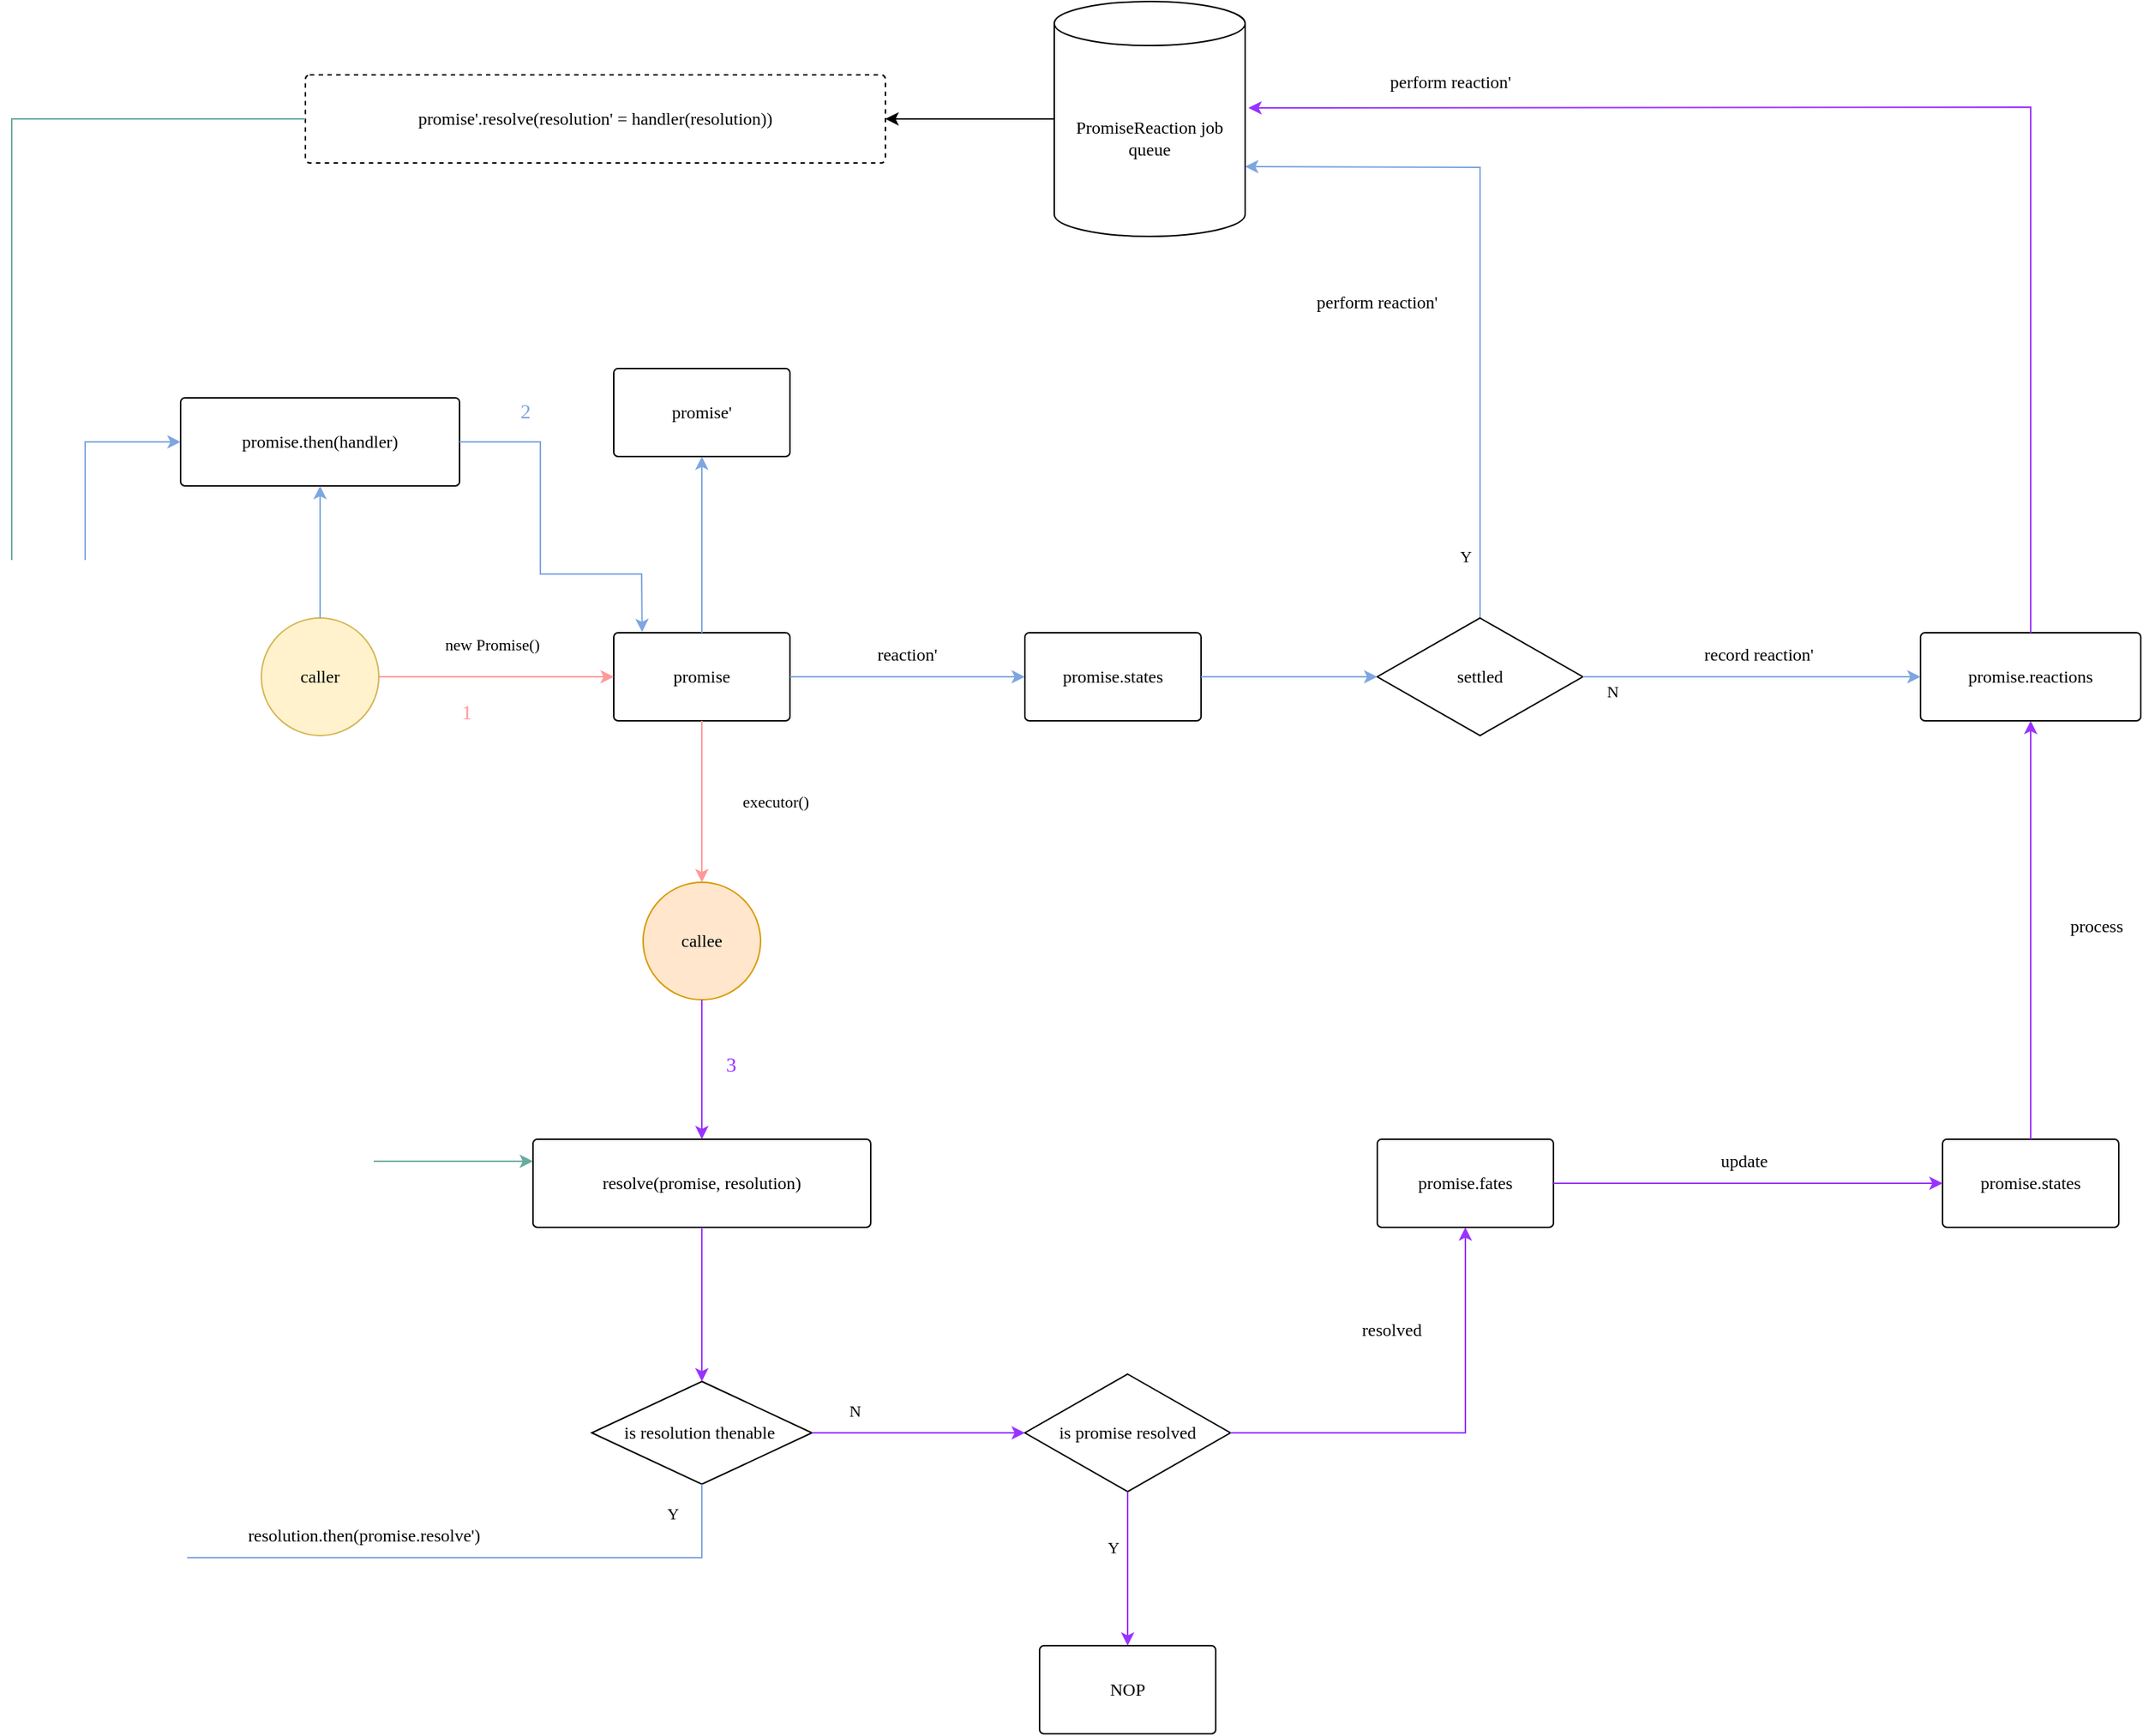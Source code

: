 <mxfile version="21.2.8" type="device">
  <diagram name="Page-1" id="RLhrqNuhiCzCzwbyWP2v">
    <mxGraphModel dx="2156" dy="1994" grid="1" gridSize="10" guides="1" tooltips="1" connect="1" arrows="1" fold="1" page="1" pageScale="1" pageWidth="850" pageHeight="1100" math="0" shadow="0">
      <root>
        <mxCell id="0" />
        <mxCell id="1" parent="0" />
        <mxCell id="0vFssvTFKP4jUw8znXVO-28" value="promise" style="rounded=1;whiteSpace=wrap;html=1;arcSize=5;fontFamily=SF Mono;" parent="1" vertex="1">
          <mxGeometry x="280" y="160" width="120" height="60" as="geometry" />
        </mxCell>
        <mxCell id="0vFssvTFKP4jUw8znXVO-29" value="promise.states" style="rounded=1;whiteSpace=wrap;html=1;arcSize=5;fontFamily=SF Mono;" parent="1" vertex="1">
          <mxGeometry x="560" y="160" width="120" height="60" as="geometry" />
        </mxCell>
        <mxCell id="0vFssvTFKP4jUw8znXVO-32" value="promise&#39;" style="rounded=1;whiteSpace=wrap;html=1;arcSize=5;fontFamily=SF Mono;" parent="1" vertex="1">
          <mxGeometry x="280" y="-20" width="120" height="60" as="geometry" />
        </mxCell>
        <mxCell id="0vFssvTFKP4jUw8znXVO-33" value="" style="endArrow=classic;html=1;rounded=0;entryX=0.5;entryY=1;entryDx=0;entryDy=0;exitX=0.5;exitY=0;exitDx=0;exitDy=0;strokeColor=#7EA6E0;" parent="1" source="0vFssvTFKP4jUw8znXVO-28" target="0vFssvTFKP4jUw8znXVO-32" edge="1">
          <mxGeometry width="50" height="50" relative="1" as="geometry">
            <mxPoint x="350" y="330" as="sourcePoint" />
            <mxPoint x="350" y="230" as="targetPoint" />
          </mxGeometry>
        </mxCell>
        <mxCell id="0vFssvTFKP4jUw8znXVO-35" value="" style="endArrow=classic;html=1;rounded=0;exitX=1;exitY=0.5;exitDx=0;exitDy=0;entryX=0;entryY=0.5;entryDx=0;entryDy=0;strokeColor=#7EA6E0;" parent="1" source="0vFssvTFKP4jUw8znXVO-28" target="0vFssvTFKP4jUw8znXVO-29" edge="1">
          <mxGeometry width="50" height="50" relative="1" as="geometry">
            <mxPoint x="400" y="220" as="sourcePoint" />
            <mxPoint x="450" y="170" as="targetPoint" />
          </mxGeometry>
        </mxCell>
        <mxCell id="0vFssvTFKP4jUw8znXVO-36" value="reaction&#39;" style="text;html=1;strokeColor=none;fillColor=none;align=center;verticalAlign=middle;whiteSpace=wrap;rounded=0;fontFamily=SF Mono;" parent="1" vertex="1">
          <mxGeometry x="450" y="160" width="60" height="30" as="geometry" />
        </mxCell>
        <mxCell id="0vFssvTFKP4jUw8znXVO-37" value="" style="endArrow=classic;html=1;rounded=0;exitX=0.5;exitY=0;exitDx=0;exitDy=0;entryX=1;entryY=0;entryDx=0;entryDy=112.5;strokeColor=#7EA6E0;entryPerimeter=0;" parent="1" source="0vFssvTFKP4jUw8znXVO-43" target="0vFssvTFKP4jUw8znXVO-106" edge="1">
          <mxGeometry width="50" height="50" relative="1" as="geometry">
            <mxPoint x="400" y="220" as="sourcePoint" />
            <mxPoint x="450" y="170" as="targetPoint" />
            <Array as="points">
              <mxPoint x="870" y="10" />
              <mxPoint x="870" y="-157" />
            </Array>
          </mxGeometry>
        </mxCell>
        <mxCell id="0vFssvTFKP4jUw8znXVO-45" value="&lt;font face=&quot;SF Mono&quot;&gt;Y&lt;/font&gt;" style="edgeLabel;html=1;align=center;verticalAlign=middle;resizable=0;points=[];" parent="0vFssvTFKP4jUw8znXVO-37" vertex="1" connectable="0">
          <mxGeometry x="-0.816" y="-1" relative="1" as="geometry">
            <mxPoint x="-11" y="1" as="offset" />
          </mxGeometry>
        </mxCell>
        <mxCell id="0vFssvTFKP4jUw8znXVO-40" value="promise.reactions" style="rounded=1;whiteSpace=wrap;html=1;arcSize=5;fontFamily=SF Mono;" parent="1" vertex="1">
          <mxGeometry x="1170" y="160" width="150" height="60" as="geometry" />
        </mxCell>
        <mxCell id="0vFssvTFKP4jUw8znXVO-43" value="settled" style="rhombus;whiteSpace=wrap;html=1;fontFamily=SF Mono;" parent="1" vertex="1">
          <mxGeometry x="800" y="150" width="140" height="80" as="geometry" />
        </mxCell>
        <mxCell id="0vFssvTFKP4jUw8znXVO-44" value="perform reaction&#39;" style="text;html=1;strokeColor=none;fillColor=none;align=center;verticalAlign=middle;whiteSpace=wrap;rounded=0;fontFamily=SF Mono;" parent="1" vertex="1">
          <mxGeometry x="730" y="-80" width="140" height="30" as="geometry" />
        </mxCell>
        <mxCell id="0vFssvTFKP4jUw8znXVO-46" value="" style="endArrow=classic;html=1;rounded=0;exitX=1;exitY=0.5;exitDx=0;exitDy=0;entryX=0;entryY=0.5;entryDx=0;entryDy=0;strokeColor=#7EA6E0;" parent="1" source="0vFssvTFKP4jUw8znXVO-29" target="0vFssvTFKP4jUw8znXVO-43" edge="1">
          <mxGeometry width="50" height="50" relative="1" as="geometry">
            <mxPoint x="640" y="210" as="sourcePoint" />
            <mxPoint x="690" y="160" as="targetPoint" />
          </mxGeometry>
        </mxCell>
        <mxCell id="0vFssvTFKP4jUw8znXVO-47" value="&lt;font face=&quot;SF Mono&quot;&gt;N&lt;/font&gt;" style="endArrow=classic;html=1;rounded=0;exitX=1;exitY=0.5;exitDx=0;exitDy=0;entryX=0;entryY=0.5;entryDx=0;entryDy=0;strokeColor=#7EA6E0;" parent="1" source="0vFssvTFKP4jUw8znXVO-43" target="0vFssvTFKP4jUw8znXVO-40" edge="1">
          <mxGeometry x="-0.826" y="-10" width="50" height="50" relative="1" as="geometry">
            <mxPoint x="640" y="210" as="sourcePoint" />
            <mxPoint x="690" y="160" as="targetPoint" />
            <mxPoint as="offset" />
          </mxGeometry>
        </mxCell>
        <mxCell id="0vFssvTFKP4jUw8znXVO-48" value="record reaction&#39;" style="text;html=1;strokeColor=none;fillColor=none;align=center;verticalAlign=middle;whiteSpace=wrap;rounded=0;fontFamily=SF Mono;" parent="1" vertex="1">
          <mxGeometry x="990" y="160" width="140" height="30" as="geometry" />
        </mxCell>
        <mxCell id="0vFssvTFKP4jUw8znXVO-51" value="callee" style="ellipse;whiteSpace=wrap;html=1;aspect=fixed;fontFamily=SF Mono;fillColor=#ffe6cc;strokeColor=#d79b00;" parent="1" vertex="1">
          <mxGeometry x="300" y="330" width="80" height="80" as="geometry" />
        </mxCell>
        <mxCell id="0vFssvTFKP4jUw8znXVO-52" value="" style="endArrow=classic;html=1;rounded=0;exitX=0.5;exitY=1;exitDx=0;exitDy=0;entryX=0.5;entryY=0;entryDx=0;entryDy=0;strokeColor=#FF9999;" parent="1" source="0vFssvTFKP4jUw8znXVO-28" target="0vFssvTFKP4jUw8znXVO-51" edge="1">
          <mxGeometry width="50" height="50" relative="1" as="geometry">
            <mxPoint x="640" y="350" as="sourcePoint" />
            <mxPoint x="690" y="300" as="targetPoint" />
          </mxGeometry>
        </mxCell>
        <mxCell id="0vFssvTFKP4jUw8znXVO-53" value="&lt;font face=&quot;SF Mono&quot;&gt;executor()&lt;/font&gt;" style="edgeLabel;html=1;align=center;verticalAlign=middle;resizable=0;points=[];" parent="0vFssvTFKP4jUw8znXVO-52" vertex="1" connectable="0">
          <mxGeometry y="4" relative="1" as="geometry">
            <mxPoint x="46" as="offset" />
          </mxGeometry>
        </mxCell>
        <mxCell id="0vFssvTFKP4jUw8znXVO-56" value="" style="endArrow=classic;html=1;rounded=0;exitX=1;exitY=0.5;exitDx=0;exitDy=0;entryX=0;entryY=0.5;entryDx=0;entryDy=0;strokeColor=#FF9999;" parent="1" source="0vFssvTFKP4jUw8znXVO-57" target="0vFssvTFKP4jUw8znXVO-28" edge="1">
          <mxGeometry width="50" height="50" relative="1" as="geometry">
            <mxPoint x="160" y="190" as="sourcePoint" />
            <mxPoint x="570" y="300" as="targetPoint" />
            <Array as="points">
              <mxPoint x="220" y="190" />
            </Array>
          </mxGeometry>
        </mxCell>
        <mxCell id="0vFssvTFKP4jUw8znXVO-57" value="caller" style="ellipse;whiteSpace=wrap;html=1;aspect=fixed;fontFamily=SF Mono;fillColor=#fff2cc;strokeColor=#d6b656;" parent="1" vertex="1">
          <mxGeometry x="40" y="150" width="80" height="80" as="geometry" />
        </mxCell>
        <mxCell id="0vFssvTFKP4jUw8znXVO-61" value="is promise resolved" style="rhombus;whiteSpace=wrap;html=1;fontFamily=SF Mono;" parent="1" vertex="1">
          <mxGeometry x="560" y="665" width="140" height="80" as="geometry" />
        </mxCell>
        <mxCell id="0vFssvTFKP4jUw8znXVO-64" value="&lt;font face=&quot;SF Mono&quot;&gt;new Promise()&lt;/font&gt;" style="edgeLabel;html=1;align=center;verticalAlign=middle;resizable=0;points=[];" parent="1" vertex="1" connectable="0">
          <mxGeometry x="410" y="270" as="geometry">
            <mxPoint x="-213" y="-102" as="offset" />
          </mxGeometry>
        </mxCell>
        <mxCell id="0vFssvTFKP4jUw8znXVO-66" value="&lt;font face=&quot;SF Mono&quot;&gt;Y&lt;/font&gt;" style="endArrow=classic;html=1;rounded=0;exitX=0.5;exitY=1;exitDx=0;exitDy=0;strokeColor=#9933FF;" parent="1" source="0vFssvTFKP4jUw8znXVO-61" edge="1">
          <mxGeometry x="-0.273" y="-10" width="50" height="50" relative="1" as="geometry">
            <mxPoint x="895" y="535" as="sourcePoint" />
            <mxPoint x="630" y="850" as="targetPoint" />
            <mxPoint as="offset" />
          </mxGeometry>
        </mxCell>
        <mxCell id="0vFssvTFKP4jUw8znXVO-67" value="" style="endArrow=classic;html=1;rounded=0;exitX=1;exitY=0.5;exitDx=0;exitDy=0;entryX=0.5;entryY=1;entryDx=0;entryDy=0;strokeColor=#9933FF;" parent="1" source="0vFssvTFKP4jUw8znXVO-61" target="0vFssvTFKP4jUw8znXVO-82" edge="1">
          <mxGeometry width="50" height="50" relative="1" as="geometry">
            <mxPoint x="895" y="535" as="sourcePoint" />
            <mxPoint x="850" y="705" as="targetPoint" />
            <Array as="points">
              <mxPoint x="860" y="705" />
            </Array>
          </mxGeometry>
        </mxCell>
        <mxCell id="0vFssvTFKP4jUw8znXVO-68" value="is resolution thenable&amp;nbsp;" style="rhombus;whiteSpace=wrap;html=1;fontFamily=SF Mono;" parent="1" vertex="1">
          <mxGeometry x="265" y="670" width="150" height="70" as="geometry" />
        </mxCell>
        <mxCell id="0vFssvTFKP4jUw8znXVO-70" value="" style="endArrow=classic;html=1;rounded=0;exitX=0.5;exitY=1;exitDx=0;exitDy=0;strokeColor=#7EA6E0;entryX=0;entryY=0.5;entryDx=0;entryDy=0;" parent="1" source="0vFssvTFKP4jUw8znXVO-68" target="0vFssvTFKP4jUw8znXVO-110" edge="1">
          <mxGeometry width="50" height="50" relative="1" as="geometry">
            <mxPoint x="745" y="515" as="sourcePoint" />
            <mxPoint x="50" y="800" as="targetPoint" />
            <Array as="points">
              <mxPoint x="340" y="790" />
              <mxPoint x="-80" y="790" />
              <mxPoint x="-80" y="30" />
            </Array>
          </mxGeometry>
        </mxCell>
        <mxCell id="0vFssvTFKP4jUw8znXVO-71" value="&lt;font face=&quot;SF Mono&quot;&gt;Y&lt;/font&gt;" style="edgeLabel;html=1;align=center;verticalAlign=middle;resizable=0;points=[];" parent="0vFssvTFKP4jUw8znXVO-70" vertex="1" connectable="0">
          <mxGeometry x="0.267" relative="1" as="geometry">
            <mxPoint x="400" y="320" as="offset" />
          </mxGeometry>
        </mxCell>
        <mxCell id="0vFssvTFKP4jUw8znXVO-73" value="" style="endArrow=classic;html=1;rounded=0;exitX=1;exitY=0.5;exitDx=0;exitDy=0;entryX=0;entryY=0.5;entryDx=0;entryDy=0;strokeColor=#9933FF;" parent="1" source="0vFssvTFKP4jUw8znXVO-68" target="0vFssvTFKP4jUw8znXVO-61" edge="1">
          <mxGeometry width="50" height="50" relative="1" as="geometry">
            <mxPoint x="915" y="505" as="sourcePoint" />
            <mxPoint x="965" y="455" as="targetPoint" />
          </mxGeometry>
        </mxCell>
        <mxCell id="0vFssvTFKP4jUw8znXVO-74" value="&lt;font face=&quot;SF Mono&quot;&gt;N&lt;/font&gt;" style="edgeLabel;html=1;align=center;verticalAlign=middle;resizable=0;points=[];" parent="0vFssvTFKP4jUw8znXVO-73" vertex="1" connectable="0">
          <mxGeometry x="-0.296" y="2" relative="1" as="geometry">
            <mxPoint x="-22" y="-13" as="offset" />
          </mxGeometry>
        </mxCell>
        <mxCell id="0vFssvTFKP4jUw8znXVO-76" value="resolve(promise, resolution)" style="rounded=1;whiteSpace=wrap;html=1;arcSize=5;fontFamily=SF Mono;" parent="1" vertex="1">
          <mxGeometry x="225" y="505" width="230" height="60" as="geometry" />
        </mxCell>
        <mxCell id="0vFssvTFKP4jUw8znXVO-77" value="" style="endArrow=classic;html=1;rounded=0;exitX=0.5;exitY=1;exitDx=0;exitDy=0;entryX=0.5;entryY=0;entryDx=0;entryDy=0;strokeColor=#9933FF;" parent="1" source="0vFssvTFKP4jUw8znXVO-51" target="0vFssvTFKP4jUw8znXVO-76" edge="1">
          <mxGeometry width="50" height="50" relative="1" as="geometry">
            <mxPoint x="640" y="490" as="sourcePoint" />
            <mxPoint x="690" y="440" as="targetPoint" />
          </mxGeometry>
        </mxCell>
        <mxCell id="0vFssvTFKP4jUw8znXVO-79" value="" style="endArrow=classic;html=1;rounded=0;exitX=0.5;exitY=1;exitDx=0;exitDy=0;entryX=0.5;entryY=0;entryDx=0;entryDy=0;strokeColor=#9933FF;" parent="1" source="0vFssvTFKP4jUw8znXVO-76" target="0vFssvTFKP4jUw8znXVO-68" edge="1">
          <mxGeometry width="50" height="50" relative="1" as="geometry">
            <mxPoint x="720" y="490" as="sourcePoint" />
            <mxPoint x="770" y="440" as="targetPoint" />
          </mxGeometry>
        </mxCell>
        <mxCell id="0vFssvTFKP4jUw8znXVO-80" value="promise.states" style="rounded=1;whiteSpace=wrap;html=1;arcSize=5;fontFamily=SF Mono;" parent="1" vertex="1">
          <mxGeometry x="1185" y="505" width="120" height="60" as="geometry" />
        </mxCell>
        <mxCell id="0vFssvTFKP4jUw8znXVO-81" value="update" style="text;html=1;strokeColor=none;fillColor=none;align=center;verticalAlign=middle;whiteSpace=wrap;rounded=0;fontFamily=SF Mono;" parent="1" vertex="1">
          <mxGeometry x="1020" y="505" width="60" height="30" as="geometry" />
        </mxCell>
        <mxCell id="0vFssvTFKP4jUw8znXVO-82" value="promise.fates" style="rounded=1;whiteSpace=wrap;html=1;arcSize=5;fontFamily=SF Mono;" parent="1" vertex="1">
          <mxGeometry x="800" y="505" width="120" height="60" as="geometry" />
        </mxCell>
        <mxCell id="0vFssvTFKP4jUw8znXVO-84" value="" style="endArrow=classic;html=1;rounded=0;entryX=0;entryY=0.5;entryDx=0;entryDy=0;exitX=1;exitY=0.5;exitDx=0;exitDy=0;strokeColor=#9933FF;" parent="1" source="0vFssvTFKP4jUw8znXVO-82" target="0vFssvTFKP4jUw8znXVO-80" edge="1">
          <mxGeometry width="50" height="50" relative="1" as="geometry">
            <mxPoint x="870" y="580" as="sourcePoint" />
            <mxPoint x="920" y="530" as="targetPoint" />
          </mxGeometry>
        </mxCell>
        <mxCell id="0vFssvTFKP4jUw8znXVO-85" value="resolved" style="text;html=1;strokeColor=none;fillColor=none;align=center;verticalAlign=middle;whiteSpace=wrap;rounded=0;fontFamily=SF Mono;" parent="1" vertex="1">
          <mxGeometry x="780" y="620" width="60" height="30" as="geometry" />
        </mxCell>
        <mxCell id="0vFssvTFKP4jUw8znXVO-87" value="" style="endArrow=classic;html=1;rounded=0;exitX=0.5;exitY=0;exitDx=0;exitDy=0;entryX=0.5;entryY=1;entryDx=0;entryDy=0;strokeColor=#9933FF;" parent="1" source="0vFssvTFKP4jUw8znXVO-80" target="0vFssvTFKP4jUw8znXVO-40" edge="1">
          <mxGeometry width="50" height="50" relative="1" as="geometry">
            <mxPoint x="870" y="580" as="sourcePoint" />
            <mxPoint x="920" y="530" as="targetPoint" />
          </mxGeometry>
        </mxCell>
        <mxCell id="0vFssvTFKP4jUw8znXVO-88" value="process" style="text;html=1;strokeColor=none;fillColor=none;align=center;verticalAlign=middle;whiteSpace=wrap;rounded=0;fontFamily=SF Mono;" parent="1" vertex="1">
          <mxGeometry x="1260" y="345" width="60" height="30" as="geometry" />
        </mxCell>
        <mxCell id="0vFssvTFKP4jUw8znXVO-89" value="NOP" style="rounded=1;whiteSpace=wrap;html=1;arcSize=5;fontFamily=SF Mono;" parent="1" vertex="1">
          <mxGeometry x="570" y="850" width="120" height="60" as="geometry" />
        </mxCell>
        <mxCell id="0vFssvTFKP4jUw8znXVO-97" value="" style="endArrow=classic;html=1;rounded=0;exitX=0.5;exitY=0;exitDx=0;exitDy=0;entryX=1.017;entryY=0.453;entryDx=0;entryDy=0;strokeColor=#9933FF;entryPerimeter=0;" parent="1" source="0vFssvTFKP4jUw8znXVO-40" target="0vFssvTFKP4jUw8znXVO-106" edge="1">
          <mxGeometry width="50" height="50" relative="1" as="geometry">
            <mxPoint x="580" y="400" as="sourcePoint" />
            <mxPoint x="630" y="350" as="targetPoint" />
            <Array as="points">
              <mxPoint x="1245" y="25" />
              <mxPoint x="1245" y="-198" />
            </Array>
          </mxGeometry>
        </mxCell>
        <mxCell id="0vFssvTFKP4jUw8znXVO-102" value="promise&#39;.resolve(resolution&#39; = handler(resolution))" style="rounded=1;whiteSpace=wrap;html=1;arcSize=5;fontFamily=SF Mono;dashed=1;" parent="1" vertex="1">
          <mxGeometry x="70" y="-220" width="395" height="60" as="geometry" />
        </mxCell>
        <mxCell id="0vFssvTFKP4jUw8znXVO-104" value="perform reaction&#39;" style="text;html=1;strokeColor=none;fillColor=none;align=center;verticalAlign=middle;whiteSpace=wrap;rounded=0;fontFamily=SF Mono;" parent="1" vertex="1">
          <mxGeometry x="780" y="-230" width="140" height="30" as="geometry" />
        </mxCell>
        <mxCell id="0vFssvTFKP4jUw8znXVO-105" value="" style="endArrow=classic;html=1;rounded=0;exitX=0;exitY=0.5;exitDx=0;exitDy=0;entryX=0;entryY=0.25;entryDx=0;entryDy=0;strokeColor=#67AB9F;" parent="1" source="0vFssvTFKP4jUw8znXVO-102" target="0vFssvTFKP4jUw8znXVO-76" edge="1">
          <mxGeometry width="50" height="50" relative="1" as="geometry">
            <mxPoint x="580" y="260" as="sourcePoint" />
            <mxPoint x="630" y="210" as="targetPoint" />
            <Array as="points">
              <mxPoint x="-130" y="-190" />
              <mxPoint x="-130" y="520" />
            </Array>
          </mxGeometry>
        </mxCell>
        <mxCell id="0vFssvTFKP4jUw8znXVO-106" value="PromiseReaction job queue" style="shape=cylinder3;whiteSpace=wrap;html=1;boundedLbl=1;backgroundOutline=1;size=15;fontFamily=SF Mono;" parent="1" vertex="1">
          <mxGeometry x="580" y="-270" width="130" height="160" as="geometry" />
        </mxCell>
        <mxCell id="0vFssvTFKP4jUw8znXVO-108" value="" style="endArrow=classic;html=1;rounded=0;exitX=0;exitY=0.5;exitDx=0;exitDy=0;exitPerimeter=0;strokeColor=#000000;entryX=1;entryY=0.5;entryDx=0;entryDy=0;" parent="1" source="0vFssvTFKP4jUw8znXVO-106" target="0vFssvTFKP4jUw8znXVO-102" edge="1">
          <mxGeometry width="50" height="50" relative="1" as="geometry">
            <mxPoint x="540" y="300" as="sourcePoint" />
            <mxPoint x="470" y="-180" as="targetPoint" />
          </mxGeometry>
        </mxCell>
        <mxCell id="0vFssvTFKP4jUw8znXVO-110" value="promise.then(handler)" style="rounded=1;whiteSpace=wrap;html=1;arcSize=5;fontFamily=SF Mono;" parent="1" vertex="1">
          <mxGeometry x="-15" width="190" height="60" as="geometry" />
        </mxCell>
        <mxCell id="0vFssvTFKP4jUw8znXVO-111" value="" style="endArrow=classic;html=1;rounded=0;exitX=0.5;exitY=0;exitDx=0;exitDy=0;entryX=0.5;entryY=1;entryDx=0;entryDy=0;strokeColor=#7EA6E0;" parent="1" source="0vFssvTFKP4jUw8znXVO-57" target="0vFssvTFKP4jUw8znXVO-110" edge="1">
          <mxGeometry width="50" height="50" relative="1" as="geometry">
            <mxPoint x="540" y="460" as="sourcePoint" />
            <mxPoint x="590" y="410" as="targetPoint" />
          </mxGeometry>
        </mxCell>
        <mxCell id="0vFssvTFKP4jUw8znXVO-112" value="" style="endArrow=classic;html=1;rounded=0;exitX=1;exitY=0.5;exitDx=0;exitDy=0;entryX=0.161;entryY=-0.008;entryDx=0;entryDy=0;entryPerimeter=0;strokeColor=#7EA6E0;" parent="1" source="0vFssvTFKP4jUw8znXVO-110" target="0vFssvTFKP4jUw8znXVO-28" edge="1">
          <mxGeometry width="50" height="50" relative="1" as="geometry">
            <mxPoint x="540" y="460" as="sourcePoint" />
            <mxPoint x="590" y="410" as="targetPoint" />
            <Array as="points">
              <mxPoint x="230" y="30" />
              <mxPoint x="230" y="120" />
              <mxPoint x="299" y="120" />
            </Array>
          </mxGeometry>
        </mxCell>
        <mxCell id="0vFssvTFKP4jUw8znXVO-113" value="&lt;font face=&quot;SF Mono&quot;&gt;resolution.then(promise.resolve&#39;)&lt;/font&gt;" style="text;html=1;strokeColor=none;fillColor=none;align=center;verticalAlign=middle;whiteSpace=wrap;rounded=0;" parent="1" vertex="1">
          <mxGeometry x="-45" y="760" width="310" height="30" as="geometry" />
        </mxCell>
        <mxCell id="0vFssvTFKP4jUw8znXVO-114" value="&lt;font style=&quot;font-size: 14px;&quot;&gt;1&lt;/font&gt;" style="text;html=1;strokeColor=none;fillColor=none;align=center;verticalAlign=middle;whiteSpace=wrap;rounded=0;fontFamily=SF Mono;fontColor=#FF9999;" parent="1" vertex="1">
          <mxGeometry x="150" y="200" width="60" height="30" as="geometry" />
        </mxCell>
        <mxCell id="0vFssvTFKP4jUw8znXVO-115" value="&lt;font style=&quot;font-size: 14px;&quot;&gt;2&lt;/font&gt;" style="text;html=1;strokeColor=none;fillColor=none;align=center;verticalAlign=middle;whiteSpace=wrap;rounded=0;fontFamily=SF Mono;fontColor=#7EA6E0;" parent="1" vertex="1">
          <mxGeometry x="190" y="-5" width="60" height="30" as="geometry" />
        </mxCell>
        <mxCell id="0vFssvTFKP4jUw8znXVO-116" value="&lt;font style=&quot;font-size: 14px;&quot;&gt;3&lt;/font&gt;" style="text;html=1;strokeColor=none;fillColor=none;align=center;verticalAlign=middle;whiteSpace=wrap;rounded=0;fontFamily=SF Mono;fontColor=#9933FF;" parent="1" vertex="1">
          <mxGeometry x="330" y="440" width="60" height="30" as="geometry" />
        </mxCell>
      </root>
    </mxGraphModel>
  </diagram>
</mxfile>
